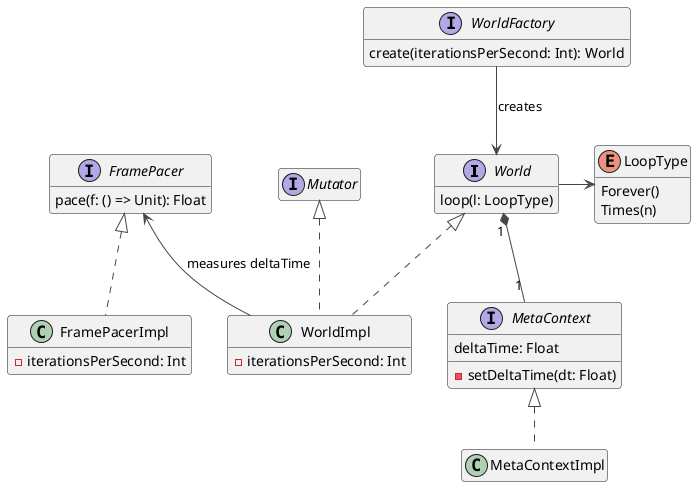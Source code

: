 @startuml

!theme vibrant

interface World {
    loop(l: LoopType)
}

interface MetaContext {
    deltaTime: Float
    -setDeltaTime(dt: Float)
}
interface Mutator

interface FramePacer {
    pace(f: () => Unit): Float
}

class FramePacerImpl {
    -iterationsPerSecond: Int
}

class WorldImpl {
    -iterationsPerSecond: Int
}

interface WorldFactory {
    create(iterationsPerSecond: Int): World
}

enum LoopType {
    Forever()
    Times(n)
}

World "1" *-- "1" MetaContext
World -> LoopType

World <|.. WorldImpl
Mutator <|.. WorldImpl

MetaContext <|.. MetaContextImpl

FramePacer <-- WorldImpl : measures deltaTime
WorldFactory --> World : creates
FramePacer <|.. FramePacerImpl

hide empty members

@enduml